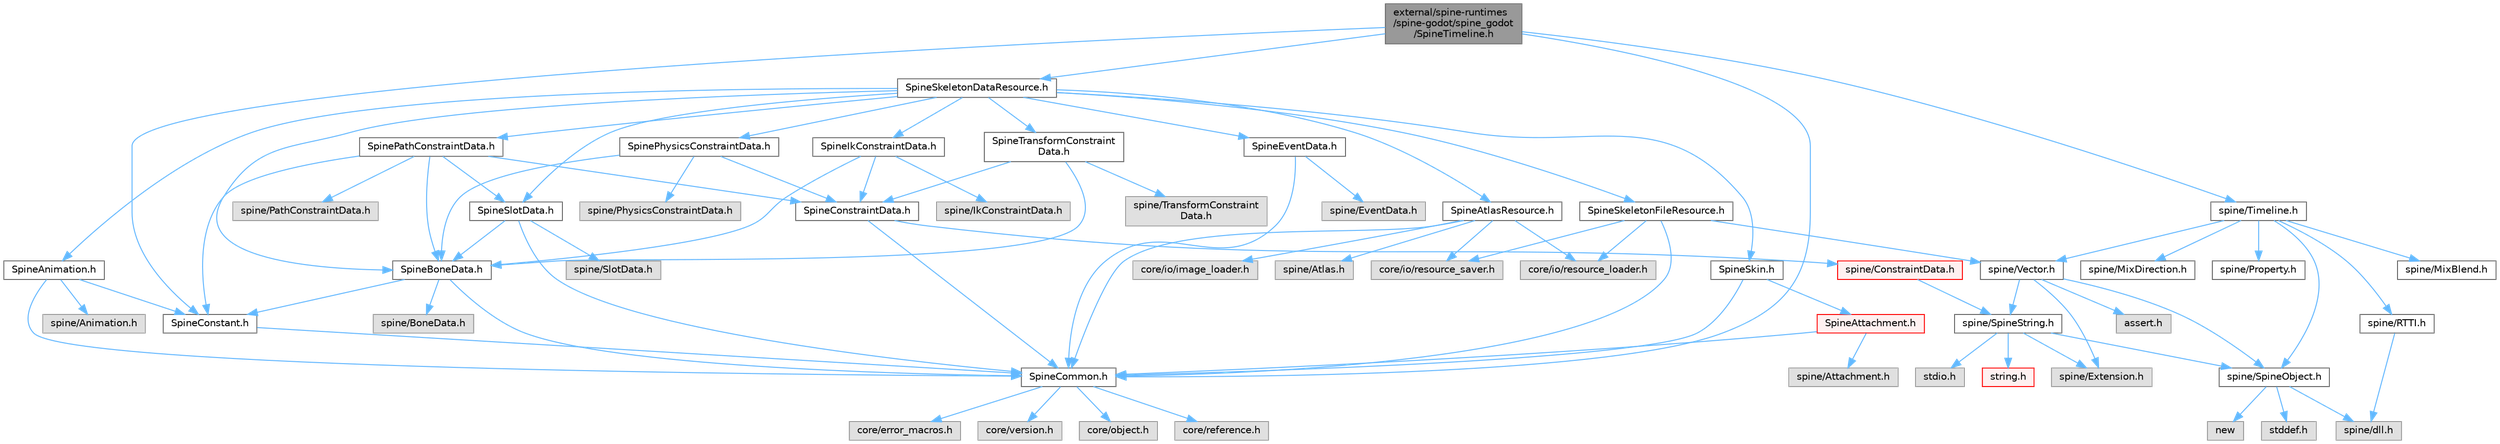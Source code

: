 digraph "external/spine-runtimes/spine-godot/spine_godot/SpineTimeline.h"
{
 // LATEX_PDF_SIZE
  bgcolor="transparent";
  edge [fontname=Helvetica,fontsize=10,labelfontname=Helvetica,labelfontsize=10];
  node [fontname=Helvetica,fontsize=10,shape=box,height=0.2,width=0.4];
  Node1 [id="Node000001",label="external/spine-runtimes\l/spine-godot/spine_godot\l/SpineTimeline.h",height=0.2,width=0.4,color="gray40", fillcolor="grey60", style="filled", fontcolor="black",tooltip=" "];
  Node1 -> Node2 [id="edge1_Node000001_Node000002",color="steelblue1",style="solid",tooltip=" "];
  Node2 [id="Node000002",label="SpineCommon.h",height=0.2,width=0.4,color="grey40", fillcolor="white", style="filled",URL="$_spine_common_8h.html",tooltip=" "];
  Node2 -> Node3 [id="edge2_Node000002_Node000003",color="steelblue1",style="solid",tooltip=" "];
  Node3 [id="Node000003",label="core/version.h",height=0.2,width=0.4,color="grey60", fillcolor="#E0E0E0", style="filled",tooltip=" "];
  Node2 -> Node4 [id="edge3_Node000002_Node000004",color="steelblue1",style="solid",tooltip=" "];
  Node4 [id="Node000004",label="core/object.h",height=0.2,width=0.4,color="grey60", fillcolor="#E0E0E0", style="filled",tooltip=" "];
  Node2 -> Node5 [id="edge4_Node000002_Node000005",color="steelblue1",style="solid",tooltip=" "];
  Node5 [id="Node000005",label="core/reference.h",height=0.2,width=0.4,color="grey60", fillcolor="#E0E0E0", style="filled",tooltip=" "];
  Node2 -> Node6 [id="edge5_Node000002_Node000006",color="steelblue1",style="solid",tooltip=" "];
  Node6 [id="Node000006",label="core/error_macros.h",height=0.2,width=0.4,color="grey60", fillcolor="#E0E0E0", style="filled",tooltip=" "];
  Node1 -> Node7 [id="edge6_Node000001_Node000007",color="steelblue1",style="solid",tooltip=" "];
  Node7 [id="Node000007",label="SpineConstant.h",height=0.2,width=0.4,color="grey40", fillcolor="white", style="filled",URL="$_spine_constant_8h.html",tooltip=" "];
  Node7 -> Node2 [id="edge7_Node000007_Node000002",color="steelblue1",style="solid",tooltip=" "];
  Node1 -> Node8 [id="edge8_Node000001_Node000008",color="steelblue1",style="solid",tooltip=" "];
  Node8 [id="Node000008",label="spine/Timeline.h",height=0.2,width=0.4,color="grey40", fillcolor="white", style="filled",URL="$_timeline_8h.html",tooltip=" "];
  Node8 -> Node9 [id="edge9_Node000008_Node000009",color="steelblue1",style="solid",tooltip=" "];
  Node9 [id="Node000009",label="spine/RTTI.h",height=0.2,width=0.4,color="grey40", fillcolor="white", style="filled",URL="$_r_t_t_i_8h.html",tooltip=" "];
  Node9 -> Node10 [id="edge10_Node000009_Node000010",color="steelblue1",style="solid",tooltip=" "];
  Node10 [id="Node000010",label="spine/dll.h",height=0.2,width=0.4,color="grey60", fillcolor="#E0E0E0", style="filled",tooltip=" "];
  Node8 -> Node11 [id="edge11_Node000008_Node000011",color="steelblue1",style="solid",tooltip=" "];
  Node11 [id="Node000011",label="spine/Vector.h",height=0.2,width=0.4,color="grey40", fillcolor="white", style="filled",URL="$external_2spine-runtimes_2spine-cpp_2spine-cpp_2include_2spine_2vector_8h.html",tooltip=" "];
  Node11 -> Node12 [id="edge12_Node000011_Node000012",color="steelblue1",style="solid",tooltip=" "];
  Node12 [id="Node000012",label="spine/Extension.h",height=0.2,width=0.4,color="grey60", fillcolor="#E0E0E0", style="filled",tooltip=" "];
  Node11 -> Node13 [id="edge13_Node000011_Node000013",color="steelblue1",style="solid",tooltip=" "];
  Node13 [id="Node000013",label="spine/SpineObject.h",height=0.2,width=0.4,color="grey40", fillcolor="white", style="filled",URL="$_spine_object_8h.html",tooltip=" "];
  Node13 -> Node14 [id="edge14_Node000013_Node000014",color="steelblue1",style="solid",tooltip=" "];
  Node14 [id="Node000014",label="new",height=0.2,width=0.4,color="grey60", fillcolor="#E0E0E0", style="filled",tooltip=" "];
  Node13 -> Node15 [id="edge15_Node000013_Node000015",color="steelblue1",style="solid",tooltip=" "];
  Node15 [id="Node000015",label="stddef.h",height=0.2,width=0.4,color="grey60", fillcolor="#E0E0E0", style="filled",tooltip=" "];
  Node13 -> Node10 [id="edge16_Node000013_Node000010",color="steelblue1",style="solid",tooltip=" "];
  Node11 -> Node16 [id="edge17_Node000011_Node000016",color="steelblue1",style="solid",tooltip=" "];
  Node16 [id="Node000016",label="spine/SpineString.h",height=0.2,width=0.4,color="grey40", fillcolor="white", style="filled",URL="$_spine_string_8h.html",tooltip=" "];
  Node16 -> Node13 [id="edge18_Node000016_Node000013",color="steelblue1",style="solid",tooltip=" "];
  Node16 -> Node12 [id="edge19_Node000016_Node000012",color="steelblue1",style="solid",tooltip=" "];
  Node16 -> Node17 [id="edge20_Node000016_Node000017",color="steelblue1",style="solid",tooltip=" "];
  Node17 [id="Node000017",label="string.h",height=0.2,width=0.4,color="red", fillcolor="#FFF0F0", style="filled",URL="$string_8h.html",tooltip=" "];
  Node16 -> Node164 [id="edge21_Node000016_Node000164",color="steelblue1",style="solid",tooltip=" "];
  Node164 [id="Node000164",label="stdio.h",height=0.2,width=0.4,color="grey60", fillcolor="#E0E0E0", style="filled",tooltip=" "];
  Node11 -> Node165 [id="edge22_Node000011_Node000165",color="steelblue1",style="solid",tooltip=" "];
  Node165 [id="Node000165",label="assert.h",height=0.2,width=0.4,color="grey60", fillcolor="#E0E0E0", style="filled",tooltip=" "];
  Node8 -> Node166 [id="edge23_Node000008_Node000166",color="steelblue1",style="solid",tooltip=" "];
  Node166 [id="Node000166",label="spine/MixBlend.h",height=0.2,width=0.4,color="grey40", fillcolor="white", style="filled",URL="$_mix_blend_8h.html",tooltip=" "];
  Node8 -> Node167 [id="edge24_Node000008_Node000167",color="steelblue1",style="solid",tooltip=" "];
  Node167 [id="Node000167",label="spine/MixDirection.h",height=0.2,width=0.4,color="grey40", fillcolor="white", style="filled",URL="$_mix_direction_8h.html",tooltip=" "];
  Node8 -> Node13 [id="edge25_Node000008_Node000013",color="steelblue1",style="solid",tooltip=" "];
  Node8 -> Node168 [id="edge26_Node000008_Node000168",color="steelblue1",style="solid",tooltip=" "];
  Node168 [id="Node000168",label="spine/Property.h",height=0.2,width=0.4,color="grey40", fillcolor="white", style="filled",URL="$_property_8h.html",tooltip=" "];
  Node1 -> Node169 [id="edge27_Node000001_Node000169",color="steelblue1",style="solid",tooltip=" "];
  Node169 [id="Node000169",label="SpineSkeletonDataResource.h",height=0.2,width=0.4,color="grey40", fillcolor="white", style="filled",URL="$_spine_skeleton_data_resource_8h.html",tooltip=" "];
  Node169 -> Node170 [id="edge28_Node000169_Node000170",color="steelblue1",style="solid",tooltip=" "];
  Node170 [id="Node000170",label="SpineAnimation.h",height=0.2,width=0.4,color="grey40", fillcolor="white", style="filled",URL="$_spine_animation_8h.html",tooltip=" "];
  Node170 -> Node2 [id="edge29_Node000170_Node000002",color="steelblue1",style="solid",tooltip=" "];
  Node170 -> Node7 [id="edge30_Node000170_Node000007",color="steelblue1",style="solid",tooltip=" "];
  Node170 -> Node171 [id="edge31_Node000170_Node000171",color="steelblue1",style="solid",tooltip=" "];
  Node171 [id="Node000171",label="spine/Animation.h",height=0.2,width=0.4,color="grey60", fillcolor="#E0E0E0", style="filled",tooltip=" "];
  Node169 -> Node172 [id="edge32_Node000169_Node000172",color="steelblue1",style="solid",tooltip=" "];
  Node172 [id="Node000172",label="SpineAtlasResource.h",height=0.2,width=0.4,color="grey40", fillcolor="white", style="filled",URL="$_spine_atlas_resource_8h.html",tooltip=" "];
  Node172 -> Node2 [id="edge33_Node000172_Node000002",color="steelblue1",style="solid",tooltip=" "];
  Node172 -> Node173 [id="edge34_Node000172_Node000173",color="steelblue1",style="solid",tooltip=" "];
  Node173 [id="Node000173",label="core/io/resource_loader.h",height=0.2,width=0.4,color="grey60", fillcolor="#E0E0E0", style="filled",tooltip=" "];
  Node172 -> Node174 [id="edge35_Node000172_Node000174",color="steelblue1",style="solid",tooltip=" "];
  Node174 [id="Node000174",label="core/io/resource_saver.h",height=0.2,width=0.4,color="grey60", fillcolor="#E0E0E0", style="filled",tooltip=" "];
  Node172 -> Node175 [id="edge36_Node000172_Node000175",color="steelblue1",style="solid",tooltip=" "];
  Node175 [id="Node000175",label="core/io/image_loader.h",height=0.2,width=0.4,color="grey60", fillcolor="#E0E0E0", style="filled",tooltip=" "];
  Node172 -> Node176 [id="edge37_Node000172_Node000176",color="steelblue1",style="solid",tooltip=" "];
  Node176 [id="Node000176",label="spine/Atlas.h",height=0.2,width=0.4,color="grey60", fillcolor="#E0E0E0", style="filled",tooltip=" "];
  Node169 -> Node177 [id="edge38_Node000169_Node000177",color="steelblue1",style="solid",tooltip=" "];
  Node177 [id="Node000177",label="SpineBoneData.h",height=0.2,width=0.4,color="grey40", fillcolor="white", style="filled",URL="$_spine_bone_data_8h.html",tooltip=" "];
  Node177 -> Node2 [id="edge39_Node000177_Node000002",color="steelblue1",style="solid",tooltip=" "];
  Node177 -> Node7 [id="edge40_Node000177_Node000007",color="steelblue1",style="solid",tooltip=" "];
  Node177 -> Node178 [id="edge41_Node000177_Node000178",color="steelblue1",style="solid",tooltip=" "];
  Node178 [id="Node000178",label="spine/BoneData.h",height=0.2,width=0.4,color="grey60", fillcolor="#E0E0E0", style="filled",tooltip=" "];
  Node169 -> Node179 [id="edge42_Node000169_Node000179",color="steelblue1",style="solid",tooltip=" "];
  Node179 [id="Node000179",label="SpineEventData.h",height=0.2,width=0.4,color="grey40", fillcolor="white", style="filled",URL="$_spine_event_data_8h.html",tooltip=" "];
  Node179 -> Node2 [id="edge43_Node000179_Node000002",color="steelblue1",style="solid",tooltip=" "];
  Node179 -> Node180 [id="edge44_Node000179_Node000180",color="steelblue1",style="solid",tooltip=" "];
  Node180 [id="Node000180",label="spine/EventData.h",height=0.2,width=0.4,color="grey60", fillcolor="#E0E0E0", style="filled",tooltip=" "];
  Node169 -> Node181 [id="edge45_Node000169_Node000181",color="steelblue1",style="solid",tooltip=" "];
  Node181 [id="Node000181",label="SpineIkConstraintData.h",height=0.2,width=0.4,color="grey40", fillcolor="white", style="filled",URL="$_spine_ik_constraint_data_8h.html",tooltip=" "];
  Node181 -> Node182 [id="edge46_Node000181_Node000182",color="steelblue1",style="solid",tooltip=" "];
  Node182 [id="Node000182",label="SpineConstraintData.h",height=0.2,width=0.4,color="grey40", fillcolor="white", style="filled",URL="$_spine_constraint_data_8h.html",tooltip=" "];
  Node182 -> Node2 [id="edge47_Node000182_Node000002",color="steelblue1",style="solid",tooltip=" "];
  Node182 -> Node183 [id="edge48_Node000182_Node000183",color="steelblue1",style="solid",tooltip=" "];
  Node183 [id="Node000183",label="spine/ConstraintData.h",height=0.2,width=0.4,color="red", fillcolor="#FFF0F0", style="filled",URL="$_constraint_data_8h.html",tooltip=" "];
  Node183 -> Node16 [id="edge49_Node000183_Node000016",color="steelblue1",style="solid",tooltip=" "];
  Node181 -> Node177 [id="edge50_Node000181_Node000177",color="steelblue1",style="solid",tooltip=" "];
  Node181 -> Node186 [id="edge51_Node000181_Node000186",color="steelblue1",style="solid",tooltip=" "];
  Node186 [id="Node000186",label="spine/IkConstraintData.h",height=0.2,width=0.4,color="grey60", fillcolor="#E0E0E0", style="filled",tooltip=" "];
  Node169 -> Node187 [id="edge52_Node000169_Node000187",color="steelblue1",style="solid",tooltip=" "];
  Node187 [id="Node000187",label="SpinePathConstraintData.h",height=0.2,width=0.4,color="grey40", fillcolor="white", style="filled",URL="$_spine_path_constraint_data_8h.html",tooltip=" "];
  Node187 -> Node182 [id="edge53_Node000187_Node000182",color="steelblue1",style="solid",tooltip=" "];
  Node187 -> Node7 [id="edge54_Node000187_Node000007",color="steelblue1",style="solid",tooltip=" "];
  Node187 -> Node177 [id="edge55_Node000187_Node000177",color="steelblue1",style="solid",tooltip=" "];
  Node187 -> Node188 [id="edge56_Node000187_Node000188",color="steelblue1",style="solid",tooltip=" "];
  Node188 [id="Node000188",label="SpineSlotData.h",height=0.2,width=0.4,color="grey40", fillcolor="white", style="filled",URL="$_spine_slot_data_8h.html",tooltip=" "];
  Node188 -> Node2 [id="edge57_Node000188_Node000002",color="steelblue1",style="solid",tooltip=" "];
  Node188 -> Node177 [id="edge58_Node000188_Node000177",color="steelblue1",style="solid",tooltip=" "];
  Node188 -> Node189 [id="edge59_Node000188_Node000189",color="steelblue1",style="solid",tooltip=" "];
  Node189 [id="Node000189",label="spine/SlotData.h",height=0.2,width=0.4,color="grey60", fillcolor="#E0E0E0", style="filled",tooltip=" "];
  Node187 -> Node190 [id="edge60_Node000187_Node000190",color="steelblue1",style="solid",tooltip=" "];
  Node190 [id="Node000190",label="spine/PathConstraintData.h",height=0.2,width=0.4,color="grey60", fillcolor="#E0E0E0", style="filled",tooltip=" "];
  Node169 -> Node191 [id="edge61_Node000169_Node000191",color="steelblue1",style="solid",tooltip=" "];
  Node191 [id="Node000191",label="SpinePhysicsConstraintData.h",height=0.2,width=0.4,color="grey40", fillcolor="white", style="filled",URL="$_spine_physics_constraint_data_8h.html",tooltip=" "];
  Node191 -> Node182 [id="edge62_Node000191_Node000182",color="steelblue1",style="solid",tooltip=" "];
  Node191 -> Node177 [id="edge63_Node000191_Node000177",color="steelblue1",style="solid",tooltip=" "];
  Node191 -> Node192 [id="edge64_Node000191_Node000192",color="steelblue1",style="solid",tooltip=" "];
  Node192 [id="Node000192",label="spine/PhysicsConstraintData.h",height=0.2,width=0.4,color="grey60", fillcolor="#E0E0E0", style="filled",tooltip=" "];
  Node169 -> Node193 [id="edge65_Node000169_Node000193",color="steelblue1",style="solid",tooltip=" "];
  Node193 [id="Node000193",label="SpineSkeletonFileResource.h",height=0.2,width=0.4,color="grey40", fillcolor="white", style="filled",URL="$_spine_skeleton_file_resource_8h.html",tooltip=" "];
  Node193 -> Node2 [id="edge66_Node000193_Node000002",color="steelblue1",style="solid",tooltip=" "];
  Node193 -> Node173 [id="edge67_Node000193_Node000173",color="steelblue1",style="solid",tooltip=" "];
  Node193 -> Node174 [id="edge68_Node000193_Node000174",color="steelblue1",style="solid",tooltip=" "];
  Node193 -> Node11 [id="edge69_Node000193_Node000011",color="steelblue1",style="solid",tooltip=" "];
  Node169 -> Node194 [id="edge70_Node000169_Node000194",color="steelblue1",style="solid",tooltip=" "];
  Node194 [id="Node000194",label="SpineSkin.h",height=0.2,width=0.4,color="grey40", fillcolor="white", style="filled",URL="$_spine_skin_8h.html",tooltip=" "];
  Node194 -> Node2 [id="edge71_Node000194_Node000002",color="steelblue1",style="solid",tooltip=" "];
  Node194 -> Node195 [id="edge72_Node000194_Node000195",color="steelblue1",style="solid",tooltip=" "];
  Node195 [id="Node000195",label="SpineAttachment.h",height=0.2,width=0.4,color="red", fillcolor="#FFF0F0", style="filled",URL="$_spine_attachment_8h.html",tooltip=" "];
  Node195 -> Node2 [id="edge73_Node000195_Node000002",color="steelblue1",style="solid",tooltip=" "];
  Node195 -> Node196 [id="edge74_Node000195_Node000196",color="steelblue1",style="solid",tooltip=" "];
  Node196 [id="Node000196",label="spine/Attachment.h",height=0.2,width=0.4,color="grey60", fillcolor="#E0E0E0", style="filled",tooltip=" "];
  Node169 -> Node188 [id="edge75_Node000169_Node000188",color="steelblue1",style="solid",tooltip=" "];
  Node169 -> Node198 [id="edge76_Node000169_Node000198",color="steelblue1",style="solid",tooltip=" "];
  Node198 [id="Node000198",label="SpineTransformConstraint\lData.h",height=0.2,width=0.4,color="grey40", fillcolor="white", style="filled",URL="$_spine_transform_constraint_data_8h.html",tooltip=" "];
  Node198 -> Node182 [id="edge77_Node000198_Node000182",color="steelblue1",style="solid",tooltip=" "];
  Node198 -> Node177 [id="edge78_Node000198_Node000177",color="steelblue1",style="solid",tooltip=" "];
  Node198 -> Node199 [id="edge79_Node000198_Node000199",color="steelblue1",style="solid",tooltip=" "];
  Node199 [id="Node000199",label="spine/TransformConstraint\lData.h",height=0.2,width=0.4,color="grey60", fillcolor="#E0E0E0", style="filled",tooltip=" "];
}

